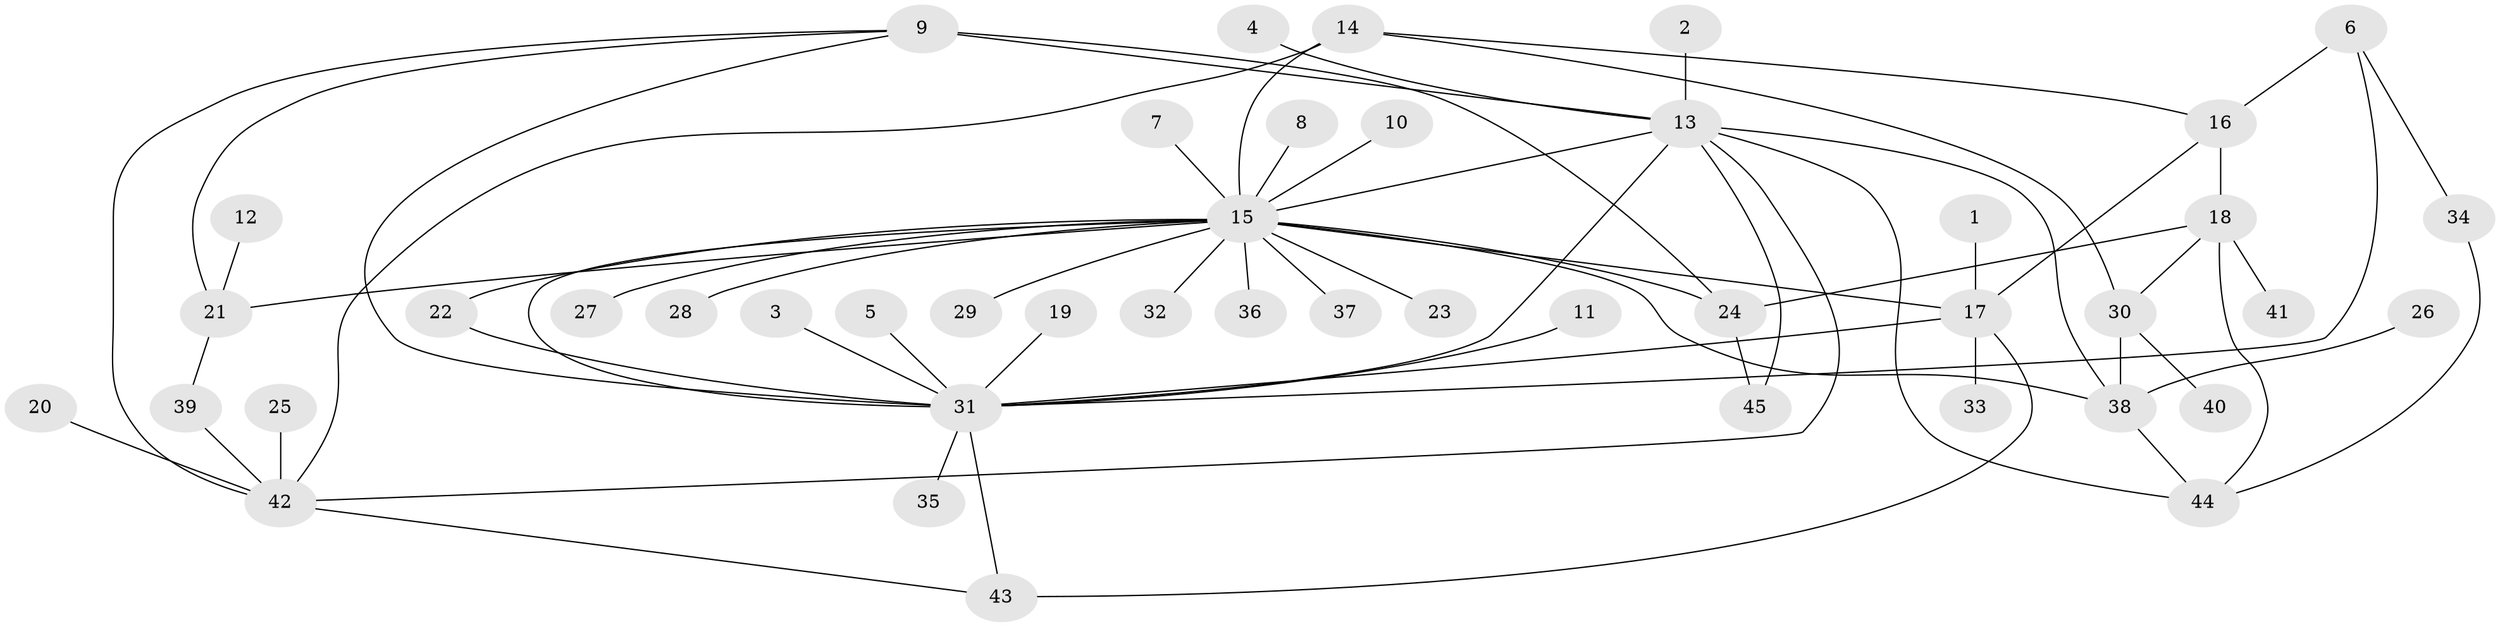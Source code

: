 // original degree distribution, {11: 0.011363636363636364, 2: 0.125, 5: 0.056818181818181816, 22: 0.011363636363636364, 8: 0.022727272727272728, 6: 0.03409090909090909, 1: 0.5909090909090909, 14: 0.011363636363636364, 4: 0.06818181818181818, 7: 0.011363636363636364, 3: 0.056818181818181816}
// Generated by graph-tools (version 1.1) at 2025/01/03/09/25 03:01:39]
// undirected, 45 vertices, 65 edges
graph export_dot {
graph [start="1"]
  node [color=gray90,style=filled];
  1;
  2;
  3;
  4;
  5;
  6;
  7;
  8;
  9;
  10;
  11;
  12;
  13;
  14;
  15;
  16;
  17;
  18;
  19;
  20;
  21;
  22;
  23;
  24;
  25;
  26;
  27;
  28;
  29;
  30;
  31;
  32;
  33;
  34;
  35;
  36;
  37;
  38;
  39;
  40;
  41;
  42;
  43;
  44;
  45;
  1 -- 17 [weight=1.0];
  2 -- 13 [weight=1.0];
  3 -- 31 [weight=1.0];
  4 -- 13 [weight=1.0];
  5 -- 31 [weight=1.0];
  6 -- 16 [weight=1.0];
  6 -- 31 [weight=1.0];
  6 -- 34 [weight=1.0];
  7 -- 15 [weight=1.0];
  8 -- 15 [weight=1.0];
  9 -- 13 [weight=1.0];
  9 -- 21 [weight=1.0];
  9 -- 24 [weight=2.0];
  9 -- 31 [weight=1.0];
  9 -- 42 [weight=1.0];
  10 -- 15 [weight=1.0];
  11 -- 31 [weight=1.0];
  12 -- 21 [weight=1.0];
  13 -- 15 [weight=1.0];
  13 -- 31 [weight=1.0];
  13 -- 38 [weight=1.0];
  13 -- 42 [weight=1.0];
  13 -- 44 [weight=1.0];
  13 -- 45 [weight=1.0];
  14 -- 15 [weight=2.0];
  14 -- 16 [weight=1.0];
  14 -- 30 [weight=1.0];
  14 -- 42 [weight=1.0];
  15 -- 17 [weight=1.0];
  15 -- 21 [weight=1.0];
  15 -- 22 [weight=1.0];
  15 -- 23 [weight=1.0];
  15 -- 24 [weight=1.0];
  15 -- 27 [weight=1.0];
  15 -- 28 [weight=1.0];
  15 -- 29 [weight=1.0];
  15 -- 31 [weight=1.0];
  15 -- 32 [weight=1.0];
  15 -- 36 [weight=1.0];
  15 -- 37 [weight=1.0];
  15 -- 38 [weight=2.0];
  16 -- 17 [weight=1.0];
  16 -- 18 [weight=2.0];
  17 -- 31 [weight=1.0];
  17 -- 33 [weight=1.0];
  17 -- 43 [weight=1.0];
  18 -- 24 [weight=1.0];
  18 -- 30 [weight=1.0];
  18 -- 41 [weight=1.0];
  18 -- 44 [weight=1.0];
  19 -- 31 [weight=1.0];
  20 -- 42 [weight=1.0];
  21 -- 39 [weight=1.0];
  22 -- 31 [weight=1.0];
  24 -- 45 [weight=1.0];
  25 -- 42 [weight=1.0];
  26 -- 38 [weight=1.0];
  30 -- 38 [weight=2.0];
  30 -- 40 [weight=1.0];
  31 -- 35 [weight=1.0];
  31 -- 43 [weight=1.0];
  34 -- 44 [weight=1.0];
  38 -- 44 [weight=1.0];
  39 -- 42 [weight=1.0];
  42 -- 43 [weight=1.0];
}
